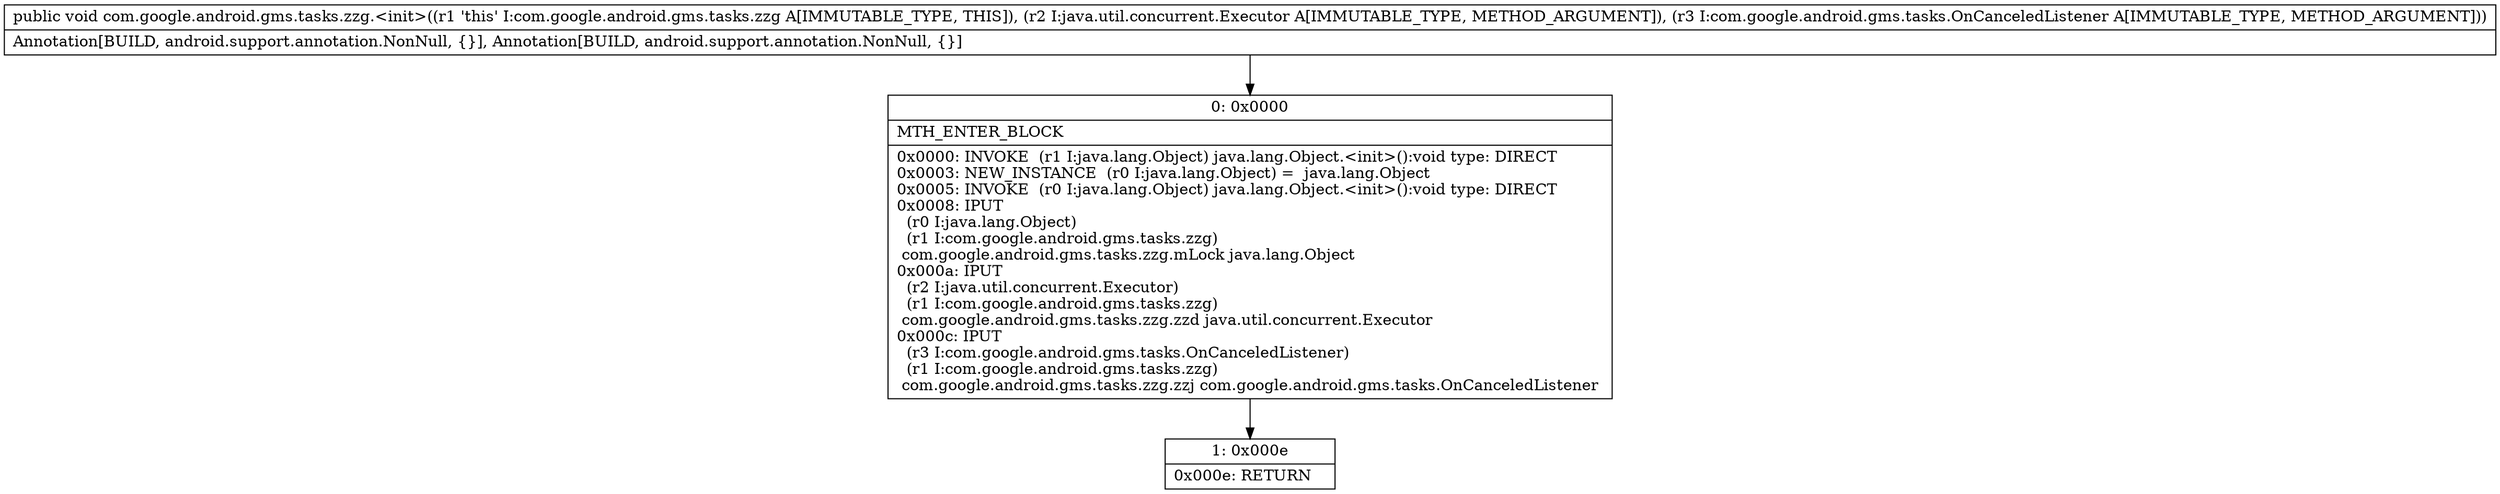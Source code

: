 digraph "CFG forcom.google.android.gms.tasks.zzg.\<init\>(Ljava\/util\/concurrent\/Executor;Lcom\/google\/android\/gms\/tasks\/OnCanceledListener;)V" {
Node_0 [shape=record,label="{0\:\ 0x0000|MTH_ENTER_BLOCK\l|0x0000: INVOKE  (r1 I:java.lang.Object) java.lang.Object.\<init\>():void type: DIRECT \l0x0003: NEW_INSTANCE  (r0 I:java.lang.Object) =  java.lang.Object \l0x0005: INVOKE  (r0 I:java.lang.Object) java.lang.Object.\<init\>():void type: DIRECT \l0x0008: IPUT  \l  (r0 I:java.lang.Object)\l  (r1 I:com.google.android.gms.tasks.zzg)\l com.google.android.gms.tasks.zzg.mLock java.lang.Object \l0x000a: IPUT  \l  (r2 I:java.util.concurrent.Executor)\l  (r1 I:com.google.android.gms.tasks.zzg)\l com.google.android.gms.tasks.zzg.zzd java.util.concurrent.Executor \l0x000c: IPUT  \l  (r3 I:com.google.android.gms.tasks.OnCanceledListener)\l  (r1 I:com.google.android.gms.tasks.zzg)\l com.google.android.gms.tasks.zzg.zzj com.google.android.gms.tasks.OnCanceledListener \l}"];
Node_1 [shape=record,label="{1\:\ 0x000e|0x000e: RETURN   \l}"];
MethodNode[shape=record,label="{public void com.google.android.gms.tasks.zzg.\<init\>((r1 'this' I:com.google.android.gms.tasks.zzg A[IMMUTABLE_TYPE, THIS]), (r2 I:java.util.concurrent.Executor A[IMMUTABLE_TYPE, METHOD_ARGUMENT]), (r3 I:com.google.android.gms.tasks.OnCanceledListener A[IMMUTABLE_TYPE, METHOD_ARGUMENT]))  | Annotation[BUILD, android.support.annotation.NonNull, \{\}], Annotation[BUILD, android.support.annotation.NonNull, \{\}]\l}"];
MethodNode -> Node_0;
Node_0 -> Node_1;
}

